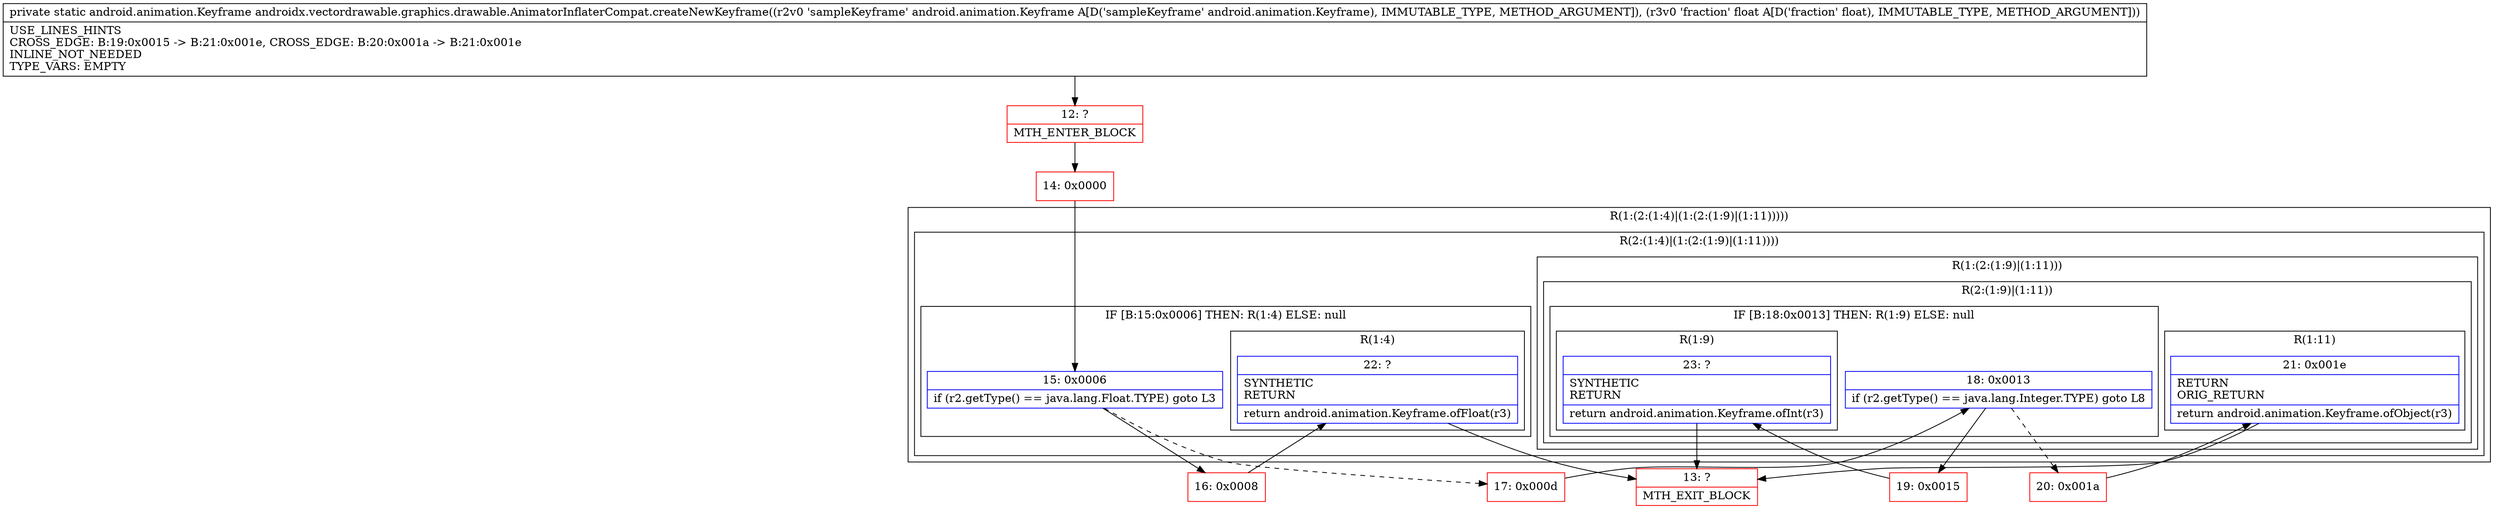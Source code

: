 digraph "CFG forandroidx.vectordrawable.graphics.drawable.AnimatorInflaterCompat.createNewKeyframe(Landroid\/animation\/Keyframe;F)Landroid\/animation\/Keyframe;" {
subgraph cluster_Region_1212036658 {
label = "R(1:(2:(1:4)|(1:(2:(1:9)|(1:11)))))";
node [shape=record,color=blue];
subgraph cluster_Region_1614550190 {
label = "R(2:(1:4)|(1:(2:(1:9)|(1:11))))";
node [shape=record,color=blue];
subgraph cluster_IfRegion_2052314122 {
label = "IF [B:15:0x0006] THEN: R(1:4) ELSE: null";
node [shape=record,color=blue];
Node_15 [shape=record,label="{15\:\ 0x0006|if (r2.getType() == java.lang.Float.TYPE) goto L3\l}"];
subgraph cluster_Region_1460960551 {
label = "R(1:4)";
node [shape=record,color=blue];
Node_22 [shape=record,label="{22\:\ ?|SYNTHETIC\lRETURN\l|return android.animation.Keyframe.ofFloat(r3)\l}"];
}
}
subgraph cluster_Region_1856134737 {
label = "R(1:(2:(1:9)|(1:11)))";
node [shape=record,color=blue];
subgraph cluster_Region_1849405007 {
label = "R(2:(1:9)|(1:11))";
node [shape=record,color=blue];
subgraph cluster_IfRegion_170710022 {
label = "IF [B:18:0x0013] THEN: R(1:9) ELSE: null";
node [shape=record,color=blue];
Node_18 [shape=record,label="{18\:\ 0x0013|if (r2.getType() == java.lang.Integer.TYPE) goto L8\l}"];
subgraph cluster_Region_2116386081 {
label = "R(1:9)";
node [shape=record,color=blue];
Node_23 [shape=record,label="{23\:\ ?|SYNTHETIC\lRETURN\l|return android.animation.Keyframe.ofInt(r3)\l}"];
}
}
subgraph cluster_Region_34206818 {
label = "R(1:11)";
node [shape=record,color=blue];
Node_21 [shape=record,label="{21\:\ 0x001e|RETURN\lORIG_RETURN\l|return android.animation.Keyframe.ofObject(r3)\l}"];
}
}
}
}
}
Node_12 [shape=record,color=red,label="{12\:\ ?|MTH_ENTER_BLOCK\l}"];
Node_14 [shape=record,color=red,label="{14\:\ 0x0000}"];
Node_16 [shape=record,color=red,label="{16\:\ 0x0008}"];
Node_13 [shape=record,color=red,label="{13\:\ ?|MTH_EXIT_BLOCK\l}"];
Node_17 [shape=record,color=red,label="{17\:\ 0x000d}"];
Node_19 [shape=record,color=red,label="{19\:\ 0x0015}"];
Node_20 [shape=record,color=red,label="{20\:\ 0x001a}"];
MethodNode[shape=record,label="{private static android.animation.Keyframe androidx.vectordrawable.graphics.drawable.AnimatorInflaterCompat.createNewKeyframe((r2v0 'sampleKeyframe' android.animation.Keyframe A[D('sampleKeyframe' android.animation.Keyframe), IMMUTABLE_TYPE, METHOD_ARGUMENT]), (r3v0 'fraction' float A[D('fraction' float), IMMUTABLE_TYPE, METHOD_ARGUMENT]))  | USE_LINES_HINTS\lCROSS_EDGE: B:19:0x0015 \-\> B:21:0x001e, CROSS_EDGE: B:20:0x001a \-\> B:21:0x001e\lINLINE_NOT_NEEDED\lTYPE_VARS: EMPTY\l}"];
MethodNode -> Node_12;Node_15 -> Node_16;
Node_15 -> Node_17[style=dashed];
Node_22 -> Node_13;
Node_18 -> Node_19;
Node_18 -> Node_20[style=dashed];
Node_23 -> Node_13;
Node_21 -> Node_13;
Node_12 -> Node_14;
Node_14 -> Node_15;
Node_16 -> Node_22;
Node_17 -> Node_18;
Node_19 -> Node_23;
Node_20 -> Node_21;
}

